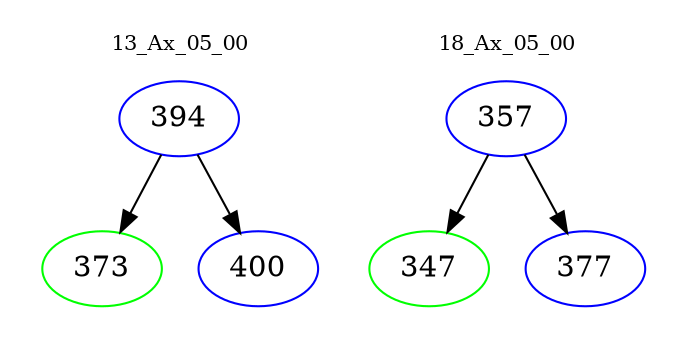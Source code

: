 digraph{
subgraph cluster_0 {
color = white
label = "13_Ax_05_00";
fontsize=10;
T0_394 [label="394", color="blue"]
T0_394 -> T0_373 [color="black"]
T0_373 [label="373", color="green"]
T0_394 -> T0_400 [color="black"]
T0_400 [label="400", color="blue"]
}
subgraph cluster_1 {
color = white
label = "18_Ax_05_00";
fontsize=10;
T1_357 [label="357", color="blue"]
T1_357 -> T1_347 [color="black"]
T1_347 [label="347", color="green"]
T1_357 -> T1_377 [color="black"]
T1_377 [label="377", color="blue"]
}
}
